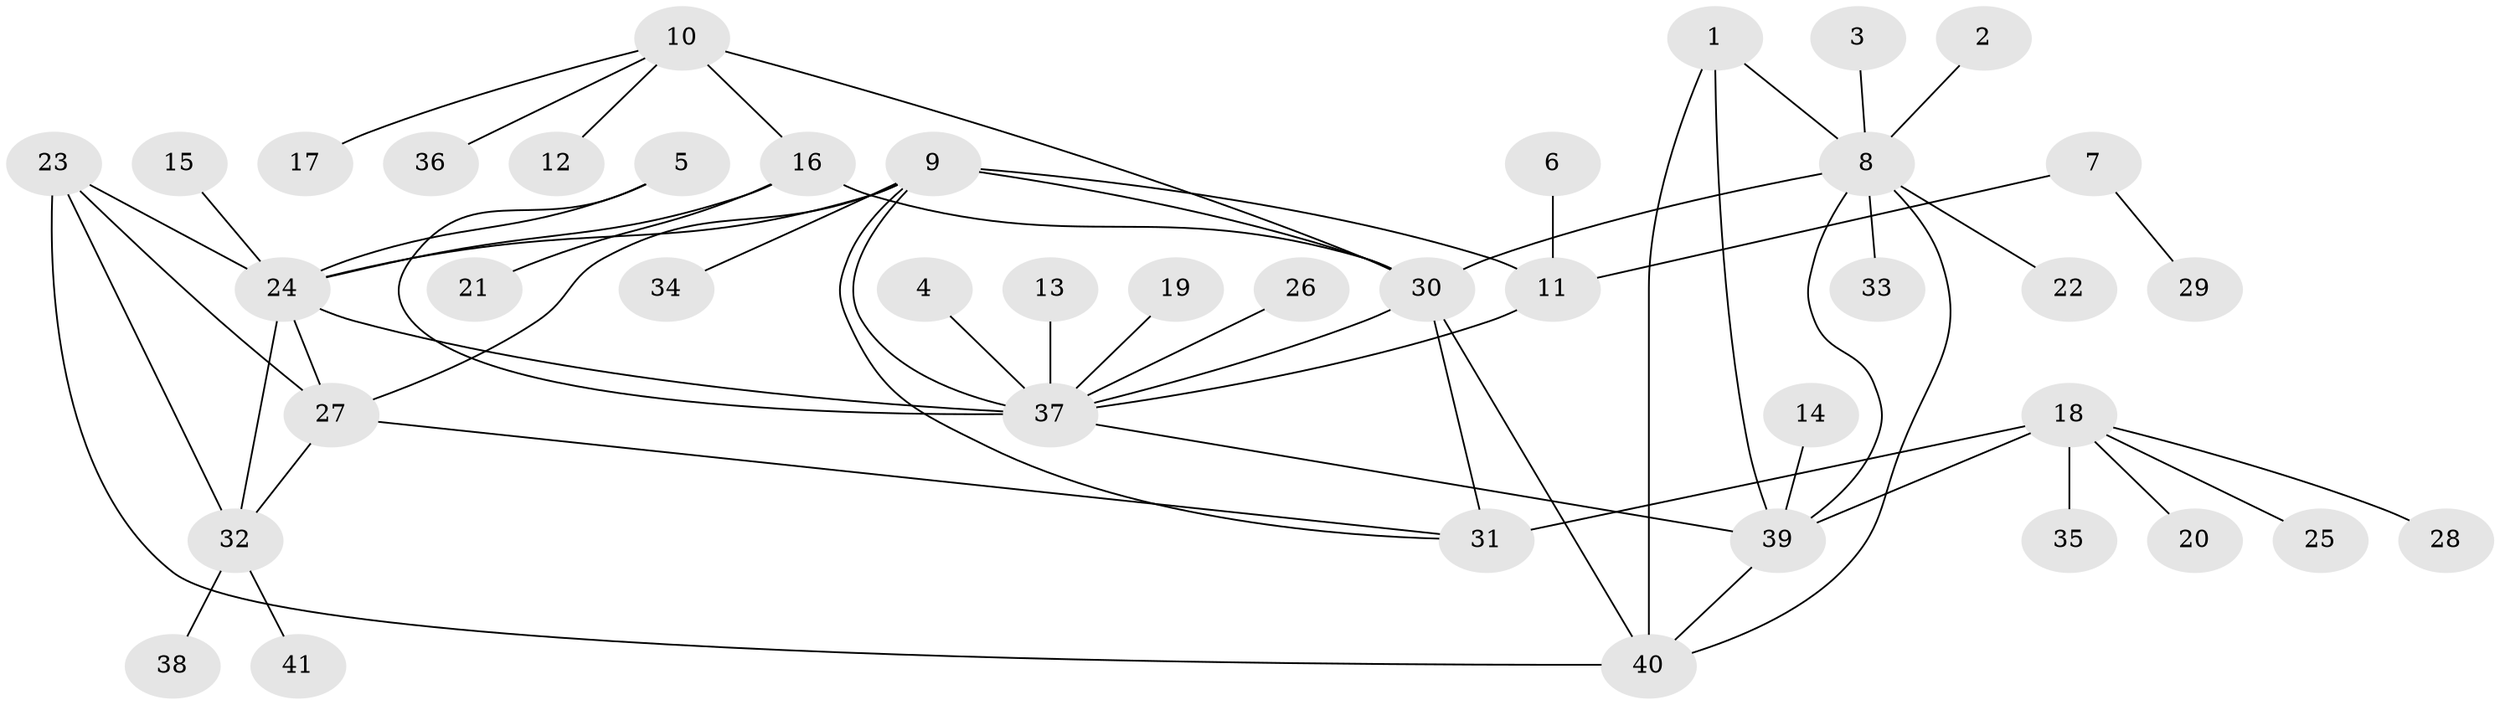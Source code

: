 // original degree distribution, {8: 0.04878048780487805, 7: 0.036585365853658534, 9: 0.012195121951219513, 3: 0.06097560975609756, 4: 0.036585365853658534, 6: 0.036585365853658534, 10: 0.012195121951219513, 5: 0.036585365853658534, 13: 0.012195121951219513, 1: 0.573170731707317, 2: 0.13414634146341464}
// Generated by graph-tools (version 1.1) at 2025/02/03/09/25 03:02:39]
// undirected, 41 vertices, 59 edges
graph export_dot {
graph [start="1"]
  node [color=gray90,style=filled];
  1;
  2;
  3;
  4;
  5;
  6;
  7;
  8;
  9;
  10;
  11;
  12;
  13;
  14;
  15;
  16;
  17;
  18;
  19;
  20;
  21;
  22;
  23;
  24;
  25;
  26;
  27;
  28;
  29;
  30;
  31;
  32;
  33;
  34;
  35;
  36;
  37;
  38;
  39;
  40;
  41;
  1 -- 8 [weight=1.0];
  1 -- 39 [weight=1.0];
  1 -- 40 [weight=1.0];
  2 -- 8 [weight=1.0];
  3 -- 8 [weight=1.0];
  4 -- 37 [weight=1.0];
  5 -- 24 [weight=1.0];
  5 -- 37 [weight=1.0];
  6 -- 11 [weight=1.0];
  7 -- 11 [weight=1.0];
  7 -- 29 [weight=1.0];
  8 -- 22 [weight=1.0];
  8 -- 30 [weight=1.0];
  8 -- 33 [weight=1.0];
  8 -- 39 [weight=1.0];
  8 -- 40 [weight=1.0];
  9 -- 11 [weight=2.0];
  9 -- 24 [weight=1.0];
  9 -- 27 [weight=1.0];
  9 -- 30 [weight=1.0];
  9 -- 31 [weight=1.0];
  9 -- 34 [weight=1.0];
  9 -- 37 [weight=2.0];
  10 -- 12 [weight=1.0];
  10 -- 16 [weight=2.0];
  10 -- 17 [weight=1.0];
  10 -- 30 [weight=1.0];
  10 -- 36 [weight=1.0];
  11 -- 37 [weight=1.0];
  13 -- 37 [weight=1.0];
  14 -- 39 [weight=1.0];
  15 -- 24 [weight=1.0];
  16 -- 21 [weight=1.0];
  16 -- 24 [weight=1.0];
  16 -- 30 [weight=2.0];
  18 -- 20 [weight=1.0];
  18 -- 25 [weight=1.0];
  18 -- 28 [weight=1.0];
  18 -- 31 [weight=4.0];
  18 -- 35 [weight=1.0];
  18 -- 39 [weight=1.0];
  19 -- 37 [weight=1.0];
  23 -- 24 [weight=1.0];
  23 -- 27 [weight=1.0];
  23 -- 32 [weight=1.0];
  23 -- 40 [weight=1.0];
  24 -- 27 [weight=1.0];
  24 -- 32 [weight=1.0];
  24 -- 37 [weight=1.0];
  26 -- 37 [weight=1.0];
  27 -- 31 [weight=1.0];
  27 -- 32 [weight=1.0];
  30 -- 31 [weight=1.0];
  30 -- 37 [weight=1.0];
  30 -- 40 [weight=1.0];
  32 -- 38 [weight=1.0];
  32 -- 41 [weight=1.0];
  37 -- 39 [weight=1.0];
  39 -- 40 [weight=1.0];
}

